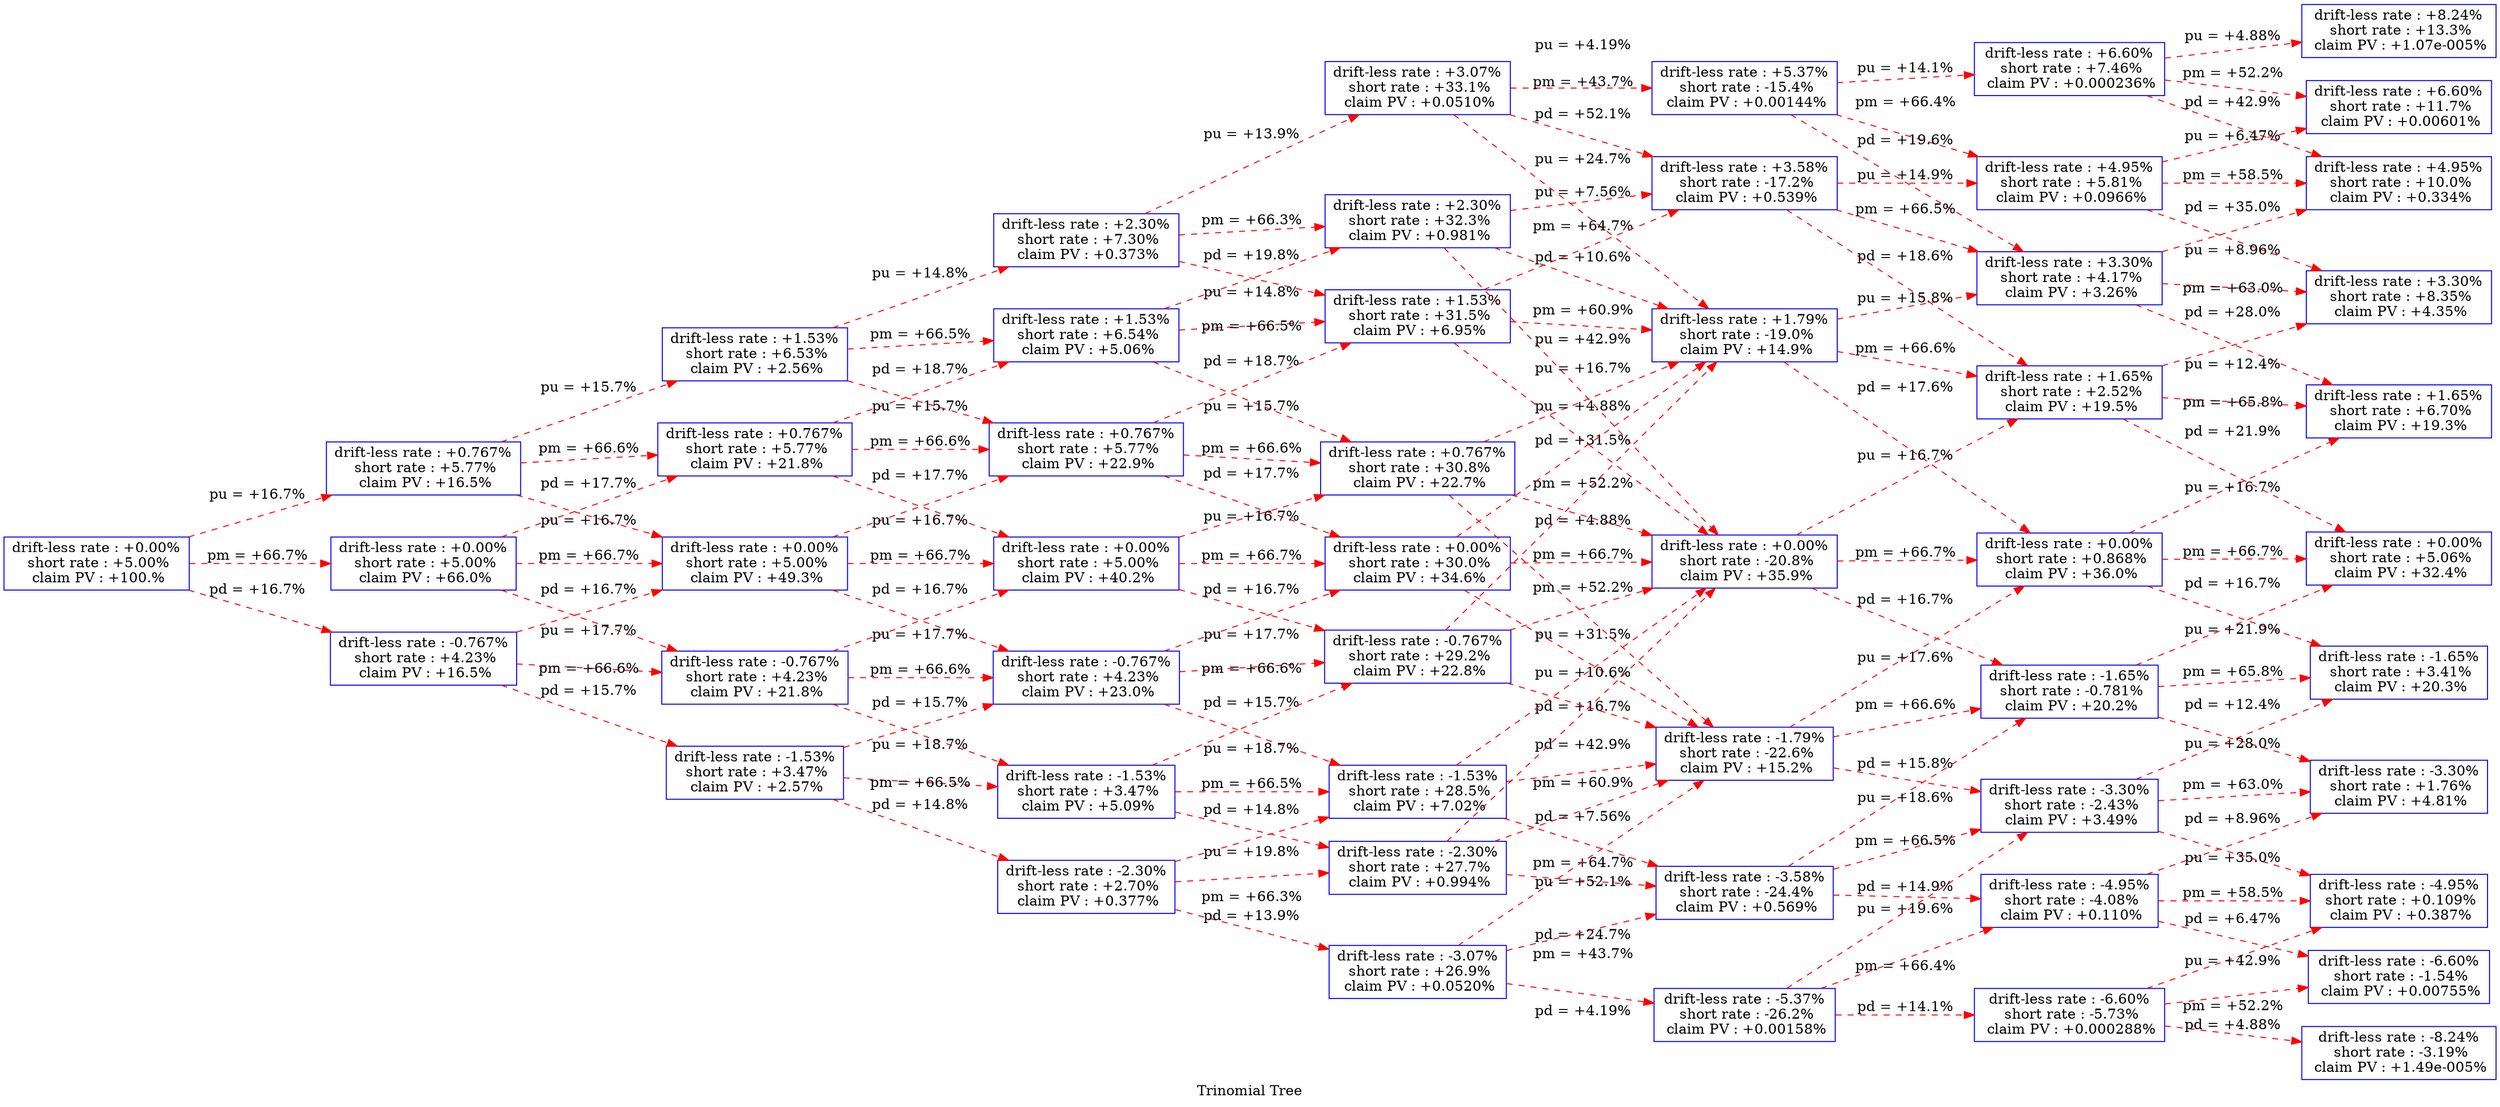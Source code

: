 digraph Tree {
graph [rankdir="LR",splines=false,label="Trinomial Tree"];
node [shape=record,color=blue];
edge [style=dashed,color=red];

n00B53F40 [label="drift-less rate : +0.00%\n short rate : +5.00%\n claim PV : +100.%"];
n00B53F40 -> n00B54640 [label="pu = +16.7%"];
n00B53F40 -> n00B54560 [label="pm = +66.7%"];
n00B53F40 -> n00B544C8 [label="pd = +16.7%"];

n00B54640 [label="drift-less rate : +0.767%\n short rate : +5.77%\n claim PV : +16.5%"];
n00B54640 -> n00B54C48 [label="pu = +15.7%"];
n00B54640 -> n00B54BB0 [label="pm = +66.6%"];
n00B54640 -> n00B54B18 [label="pd = +17.7%"];
n00B54560 [label="drift-less rate : +0.00%\n short rate : +5.00%\n claim PV : +66.0%"];
n00B54560 -> n00B54BB0 [label="pu = +16.7%"];
n00B54560 -> n00B54B18 [label="pm = +66.7%"];
n00B54560 -> n00B54A80 [label="pd = +16.7%"];
n00B544C8 [label="drift-less rate : -0.767%\n short rate : +4.23%\n claim PV : +16.5%"];
n00B544C8 -> n00B54B18 [label="pu = +17.7%"];
n00B544C8 -> n00B54A80 [label="pm = +66.6%"];
n00B544C8 -> n00B549E8 [label="pd = +15.7%"];

n00B54C48 [label="drift-less rate : +1.53%\n short rate : +6.53%\n claim PV : +2.56%"];
n00B54C48 -> n00B55198 [label="pu = +14.8%"];
n00B54C48 -> n00B55100 [label="pm = +66.5%"];
n00B54C48 -> n00B55068 [label="pd = +18.7%"];
n00B54BB0 [label="drift-less rate : +0.767%\n short rate : +5.77%\n claim PV : +21.8%"];
n00B54BB0 -> n00B55100 [label="pu = +15.7%"];
n00B54BB0 -> n00B55068 [label="pm = +66.6%"];
n00B54BB0 -> n00B54F80 [label="pd = +17.7%"];
n00B54B18 [label="drift-less rate : +0.00%\n short rate : +5.00%\n claim PV : +49.3%"];
n00B54B18 -> n00B55068 [label="pu = +16.7%"];
n00B54B18 -> n00B54F80 [label="pm = +66.7%"];
n00B54B18 -> n00B54EE8 [label="pd = +16.7%"];
n00B54A80 [label="drift-less rate : -0.767%\n short rate : +4.23%\n claim PV : +21.8%"];
n00B54A80 -> n00B54F80 [label="pu = +17.7%"];
n00B54A80 -> n00B54EE8 [label="pm = +66.6%"];
n00B54A80 -> n00B54E08 [label="pd = +15.7%"];
n00B549E8 [label="drift-less rate : -1.53%\n short rate : +3.47%\n claim PV : +2.57%"];
n00B549E8 -> n00B54EE8 [label="pu = +18.7%"];
n00B549E8 -> n00B54E08 [label="pm = +66.5%"];
n00B549E8 -> n00B54D70 [label="pd = +14.8%"];

n00B55198 [label="drift-less rate : +2.30%\n short rate : +7.30%\n claim PV : +0.373%"];
n00B55198 -> n00B55808 [label="pu = +13.9%"];
n00B55198 -> n00B55770 [label="pm = +66.3%"];
n00B55198 -> n00B556D8 [label="pd = +19.8%"];
n00B55100 [label="drift-less rate : +1.53%\n short rate : +6.54%\n claim PV : +5.06%"];
n00B55100 -> n00B55770 [label="pu = +14.8%"];
n00B55100 -> n00B556D8 [label="pm = +66.5%"];
n00B55100 -> n00B55640 [label="pd = +18.7%"];
n00B55068 [label="drift-less rate : +0.767%\n short rate : +5.77%\n claim PV : +22.9%"];
n00B55068 -> n00B556D8 [label="pu = +15.7%"];
n00B55068 -> n00B55640 [label="pm = +66.6%"];
n00B55068 -> n00B555A8 [label="pd = +17.7%"];
n00B54F80 [label="drift-less rate : +0.00%\n short rate : +5.00%\n claim PV : +40.2%"];
n00B54F80 -> n00B55640 [label="pu = +16.7%"];
n00B54F80 -> n00B555A8 [label="pm = +66.7%"];
n00B54F80 -> n00B55510 [label="pd = +16.7%"];
n00B54EE8 [label="drift-less rate : -0.767%\n short rate : +4.23%\n claim PV : +23.0%"];
n00B54EE8 -> n00B555A8 [label="pu = +17.7%"];
n00B54EE8 -> n00B55510 [label="pm = +66.6%"];
n00B54EE8 -> n00B55478 [label="pd = +15.7%"];
n00B54E08 [label="drift-less rate : -1.53%\n short rate : +3.47%\n claim PV : +5.09%"];
n00B54E08 -> n00B55510 [label="pu = +18.7%"];
n00B54E08 -> n00B55478 [label="pm = +66.5%"];
n00B54E08 -> n00B553E0 [label="pd = +14.8%"];
n00B54D70 [label="drift-less rate : -2.30%\n short rate : +2.70%\n claim PV : +0.377%"];
n00B54D70 -> n00B55478 [label="pu = +19.8%"];
n00B54D70 -> n00B553E0 [label="pm = +66.3%"];
n00B54D70 -> n00B55348 [label="pd = +13.9%"];

n00B55808 [label="drift-less rate : +3.07%\n short rate : +33.1%\n claim PV : +0.0510%"];
n00B55808 -> n00B55CD0 [label="pu = +4.19%"];
n00B55808 -> n00B55C38 [label="pm = +43.7%"];
n00B55808 -> n00B55B48 [label="pd = +52.1%"];
n00B55770 [label="drift-less rate : +2.30%\n short rate : +32.3%\n claim PV : +0.981%"];
n00B55770 -> n00B55C38 [label="pu = +24.7%"];
n00B55770 -> n00B55B48 [label="pm = +64.7%"];
n00B55770 -> n00B55AB0 [label="pd = +10.6%"];
n00B556D8 [label="drift-less rate : +1.53%\n short rate : +31.5%\n claim PV : +6.95%"];
n00B556D8 -> n00B55C38 [label="pu = +7.56%"];
n00B556D8 -> n00B55B48 [label="pm = +60.9%"];
n00B556D8 -> n00B55AB0 [label="pd = +31.5%"];
n00B55640 [label="drift-less rate : +0.767%\n short rate : +30.8%\n claim PV : +22.7%"];
n00B55640 -> n00B55B48 [label="pu = +42.9%"];
n00B55640 -> n00B55AB0 [label="pm = +52.2%"];
n00B55640 -> n00B559D0 [label="pd = +4.88%"];
n00B555A8 [label="drift-less rate : +0.00%\n short rate : +30.0%\n claim PV : +34.6%"];
n00B555A8 -> n00B55B48 [label="pu = +16.7%"];
n00B555A8 -> n00B55AB0 [label="pm = +66.7%"];
n00B555A8 -> n00B559D0 [label="pd = +16.7%"];
n00B55510 [label="drift-less rate : -0.767%\n short rate : +29.2%\n claim PV : +22.8%"];
n00B55510 -> n00B55B48 [label="pu = +4.88%"];
n00B55510 -> n00B55AB0 [label="pm = +52.2%"];
n00B55510 -> n00B559D0 [label="pd = +42.9%"];
n00B55478 [label="drift-less rate : -1.53%\n short rate : +28.5%\n claim PV : +7.02%"];
n00B55478 -> n00B55AB0 [label="pu = +31.5%"];
n00B55478 -> n00B559D0 [label="pm = +60.9%"];
n00B55478 -> n00B55938 [label="pd = +7.56%"];
n00B553E0 [label="drift-less rate : -2.30%\n short rate : +27.7%\n claim PV : +0.994%"];
n00B553E0 -> n00B55AB0 [label="pu = +10.6%"];
n00B553E0 -> n00B559D0 [label="pm = +64.7%"];
n00B553E0 -> n00B55938 [label="pd = +24.7%"];
n00B55348 [label="drift-less rate : -3.07%\n short rate : +26.9%\n claim PV : +0.0520%"];
n00B55348 -> n00B559D0 [label="pu = +52.1%"];
n00B55348 -> n00B55938 [label="pm = +43.7%"];
n00B55348 -> n00B558A0 [label="pd = +4.19%"];

n00B55CD0 [label="drift-less rate : +5.37%\n short rate : -15.4%\n claim PV : +0.00144%"];
n00B55CD0 -> n00B56378 [label="pu = +14.1%"];
n00B55CD0 -> n00B562E0 [label="pm = +66.4%"];
n00B55CD0 -> n00B561E8 [label="pd = +19.6%"];
n00B55C38 [label="drift-less rate : +3.58%\n short rate : -17.2%\n claim PV : +0.539%"];
n00B55C38 -> n00B562E0 [label="pu = +14.9%"];
n00B55C38 -> n00B561E8 [label="pm = +66.5%"];
n00B55C38 -> n00B56150 [label="pd = +18.6%"];
n00B55B48 [label="drift-less rate : +1.79%\n short rate : -19.0%\n claim PV : +14.9%"];
n00B55B48 -> n00B561E8 [label="pu = +15.8%"];
n00B55B48 -> n00B56150 [label="pm = +66.6%"];
n00B55B48 -> n00B560B8 [label="pd = +17.6%"];
n00B55AB0 [label="drift-less rate : +0.00%\n short rate : -20.8%\n claim PV : +35.9%"];
n00B55AB0 -> n00B56150 [label="pu = +16.7%"];
n00B55AB0 -> n00B560B8 [label="pm = +66.7%"];
n00B55AB0 -> n00B55FD0 [label="pd = +16.7%"];
n00B559D0 [label="drift-less rate : -1.79%\n short rate : -22.6%\n claim PV : +15.2%"];
n00B559D0 -> n00B560B8 [label="pu = +17.6%"];
n00B559D0 -> n00B55FD0 [label="pm = +66.6%"];
n00B559D0 -> n00B55F38 [label="pd = +15.8%"];
n00B55938 [label="drift-less rate : -3.58%\n short rate : -24.4%\n claim PV : +0.569%"];
n00B55938 -> n00B55FD0 [label="pu = +18.6%"];
n00B55938 -> n00B55F38 [label="pm = +66.5%"];
n00B55938 -> n00B55E58 [label="pd = +14.9%"];
n00B558A0 [label="drift-less rate : -5.37%\n short rate : -26.2%\n claim PV : +0.00158%"];
n00B558A0 -> n00B55F38 [label="pu = +19.6%"];
n00B558A0 -> n00B55E58 [label="pm = +66.4%"];
n00B558A0 -> n00B55290 [label="pd = +14.1%"];

n00B56378 [label="drift-less rate : +6.60%\n short rate : +7.46%\n claim PV : +0.000236%"];
n00B56378 -> n00B56B28 [label="pu = +4.88%"];
n00B56378 -> n00B56A20 [label="pm = +52.2%"];
n00B56378 -> n00B56988 [label="pd = +42.9%"];
n00B562E0 [label="drift-less rate : +4.95%\n short rate : +5.81%\n claim PV : +0.0966%"];
n00B562E0 -> n00B56A20 [label="pu = +6.47%"];
n00B562E0 -> n00B56988 [label="pm = +58.5%"];
n00B562E0 -> n00B568F0 [label="pd = +35.0%"];
n00B561E8 [label="drift-less rate : +3.30%\n short rate : +4.17%\n claim PV : +3.26%"];
n00B561E8 -> n00B56988 [label="pu = +8.96%"];
n00B561E8 -> n00B568F0 [label="pm = +63.0%"];
n00B561E8 -> n00B567F8 [label="pd = +28.0%"];
n00B56150 [label="drift-less rate : +1.65%\n short rate : +2.52%\n claim PV : +19.5%"];
n00B56150 -> n00B568F0 [label="pu = +12.4%"];
n00B56150 -> n00B567F8 [label="pm = +65.8%"];
n00B56150 -> n00B56760 [label="pd = +21.9%"];
n00B560B8 [label="drift-less rate : +0.00%\n short rate : +0.868%\n claim PV : +36.0%"];
n00B560B8 -> n00B567F8 [label="pu = +16.7%"];
n00B560B8 -> n00B56760 [label="pm = +66.7%"];
n00B560B8 -> n00B56670 [label="pd = +16.7%"];
n00B55FD0 [label="drift-less rate : -1.65%\n short rate : -0.781%\n claim PV : +20.2%"];
n00B55FD0 -> n00B56760 [label="pu = +21.9%"];
n00B55FD0 -> n00B56670 [label="pm = +65.8%"];
n00B55FD0 -> n00B565D8 [label="pd = +12.4%"];
n00B55F38 [label="drift-less rate : -3.30%\n short rate : -2.43%\n claim PV : +3.49%"];
n00B55F38 -> n00B56670 [label="pu = +28.0%"];
n00B55F38 -> n00B565D8 [label="pm = +63.0%"];
n00B55F38 -> n00B56540 [label="pd = +8.96%"];
n00B55E58 [label="drift-less rate : -4.95%\n short rate : -4.08%\n claim PV : +0.110%"];
n00B55E58 -> n00B565D8 [label="pu = +35.0%"];
n00B55E58 -> n00B56540 [label="pm = +58.5%"];
n00B55E58 -> n00B564A8 [label="pd = +6.47%"];
n00B55290 [label="drift-less rate : -6.60%\n short rate : -5.73%\n claim PV : +0.000288%"];
n00B55290 -> n00B56540 [label="pu = +42.9%"];
n00B55290 -> n00B564A8 [label="pm = +52.2%"];
n00B55290 -> n00B56410 [label="pd = +4.88%"];

n00B56B28 [label="drift-less rate : +8.24%\n short rate : +13.3%\n claim PV : +1.07e-005%"];
n00B56A20 [label="drift-less rate : +6.60%\n short rate : +11.7%\n claim PV : +0.00601%"];
n00B56988 [label="drift-less rate : +4.95%\n short rate : +10.0%\n claim PV : +0.334%"];
n00B568F0 [label="drift-less rate : +3.30%\n short rate : +8.35%\n claim PV : +4.35%"];
n00B567F8 [label="drift-less rate : +1.65%\n short rate : +6.70%\n claim PV : +19.3%"];
n00B56760 [label="drift-less rate : +0.00%\n short rate : +5.06%\n claim PV : +32.4%"];
n00B56670 [label="drift-less rate : -1.65%\n short rate : +3.41%\n claim PV : +20.3%"];
n00B565D8 [label="drift-less rate : -3.30%\n short rate : +1.76%\n claim PV : +4.81%"];
n00B56540 [label="drift-less rate : -4.95%\n short rate : +0.109%\n claim PV : +0.387%"];
n00B564A8 [label="drift-less rate : -6.60%\n short rate : -1.54%\n claim PV : +0.00755%"];
n00B56410 [label="drift-less rate : -8.24%\n short rate : -3.19%\n claim PV : +1.49e-005%"];

}
